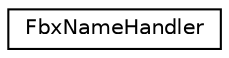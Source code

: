 digraph "クラス階層図"
{
  edge [fontname="Helvetica",fontsize="10",labelfontname="Helvetica",labelfontsize="10"];
  node [fontname="Helvetica",fontsize="10",shape=record];
  rankdir="LR";
  Node0 [label="FbxNameHandler",height=0.2,width=0.4,color="black", fillcolor="white", style="filled",URL="$class_fbx_name_handler.html"];
}
